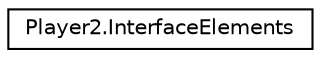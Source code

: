 digraph "Graphical Class Hierarchy"
{
 // LATEX_PDF_SIZE
  edge [fontname="Helvetica",fontsize="10",labelfontname="Helvetica",labelfontsize="10"];
  node [fontname="Helvetica",fontsize="10",shape=record];
  rankdir="LR";
  Node0 [label="Player2.InterfaceElements",height=0.2,width=0.4,color="black", fillcolor="white", style="filled",URL="$structPlayer2_1_1InterfaceElements.html",tooltip="Struktura, która przechowuje zmienne interfejsu."];
}

